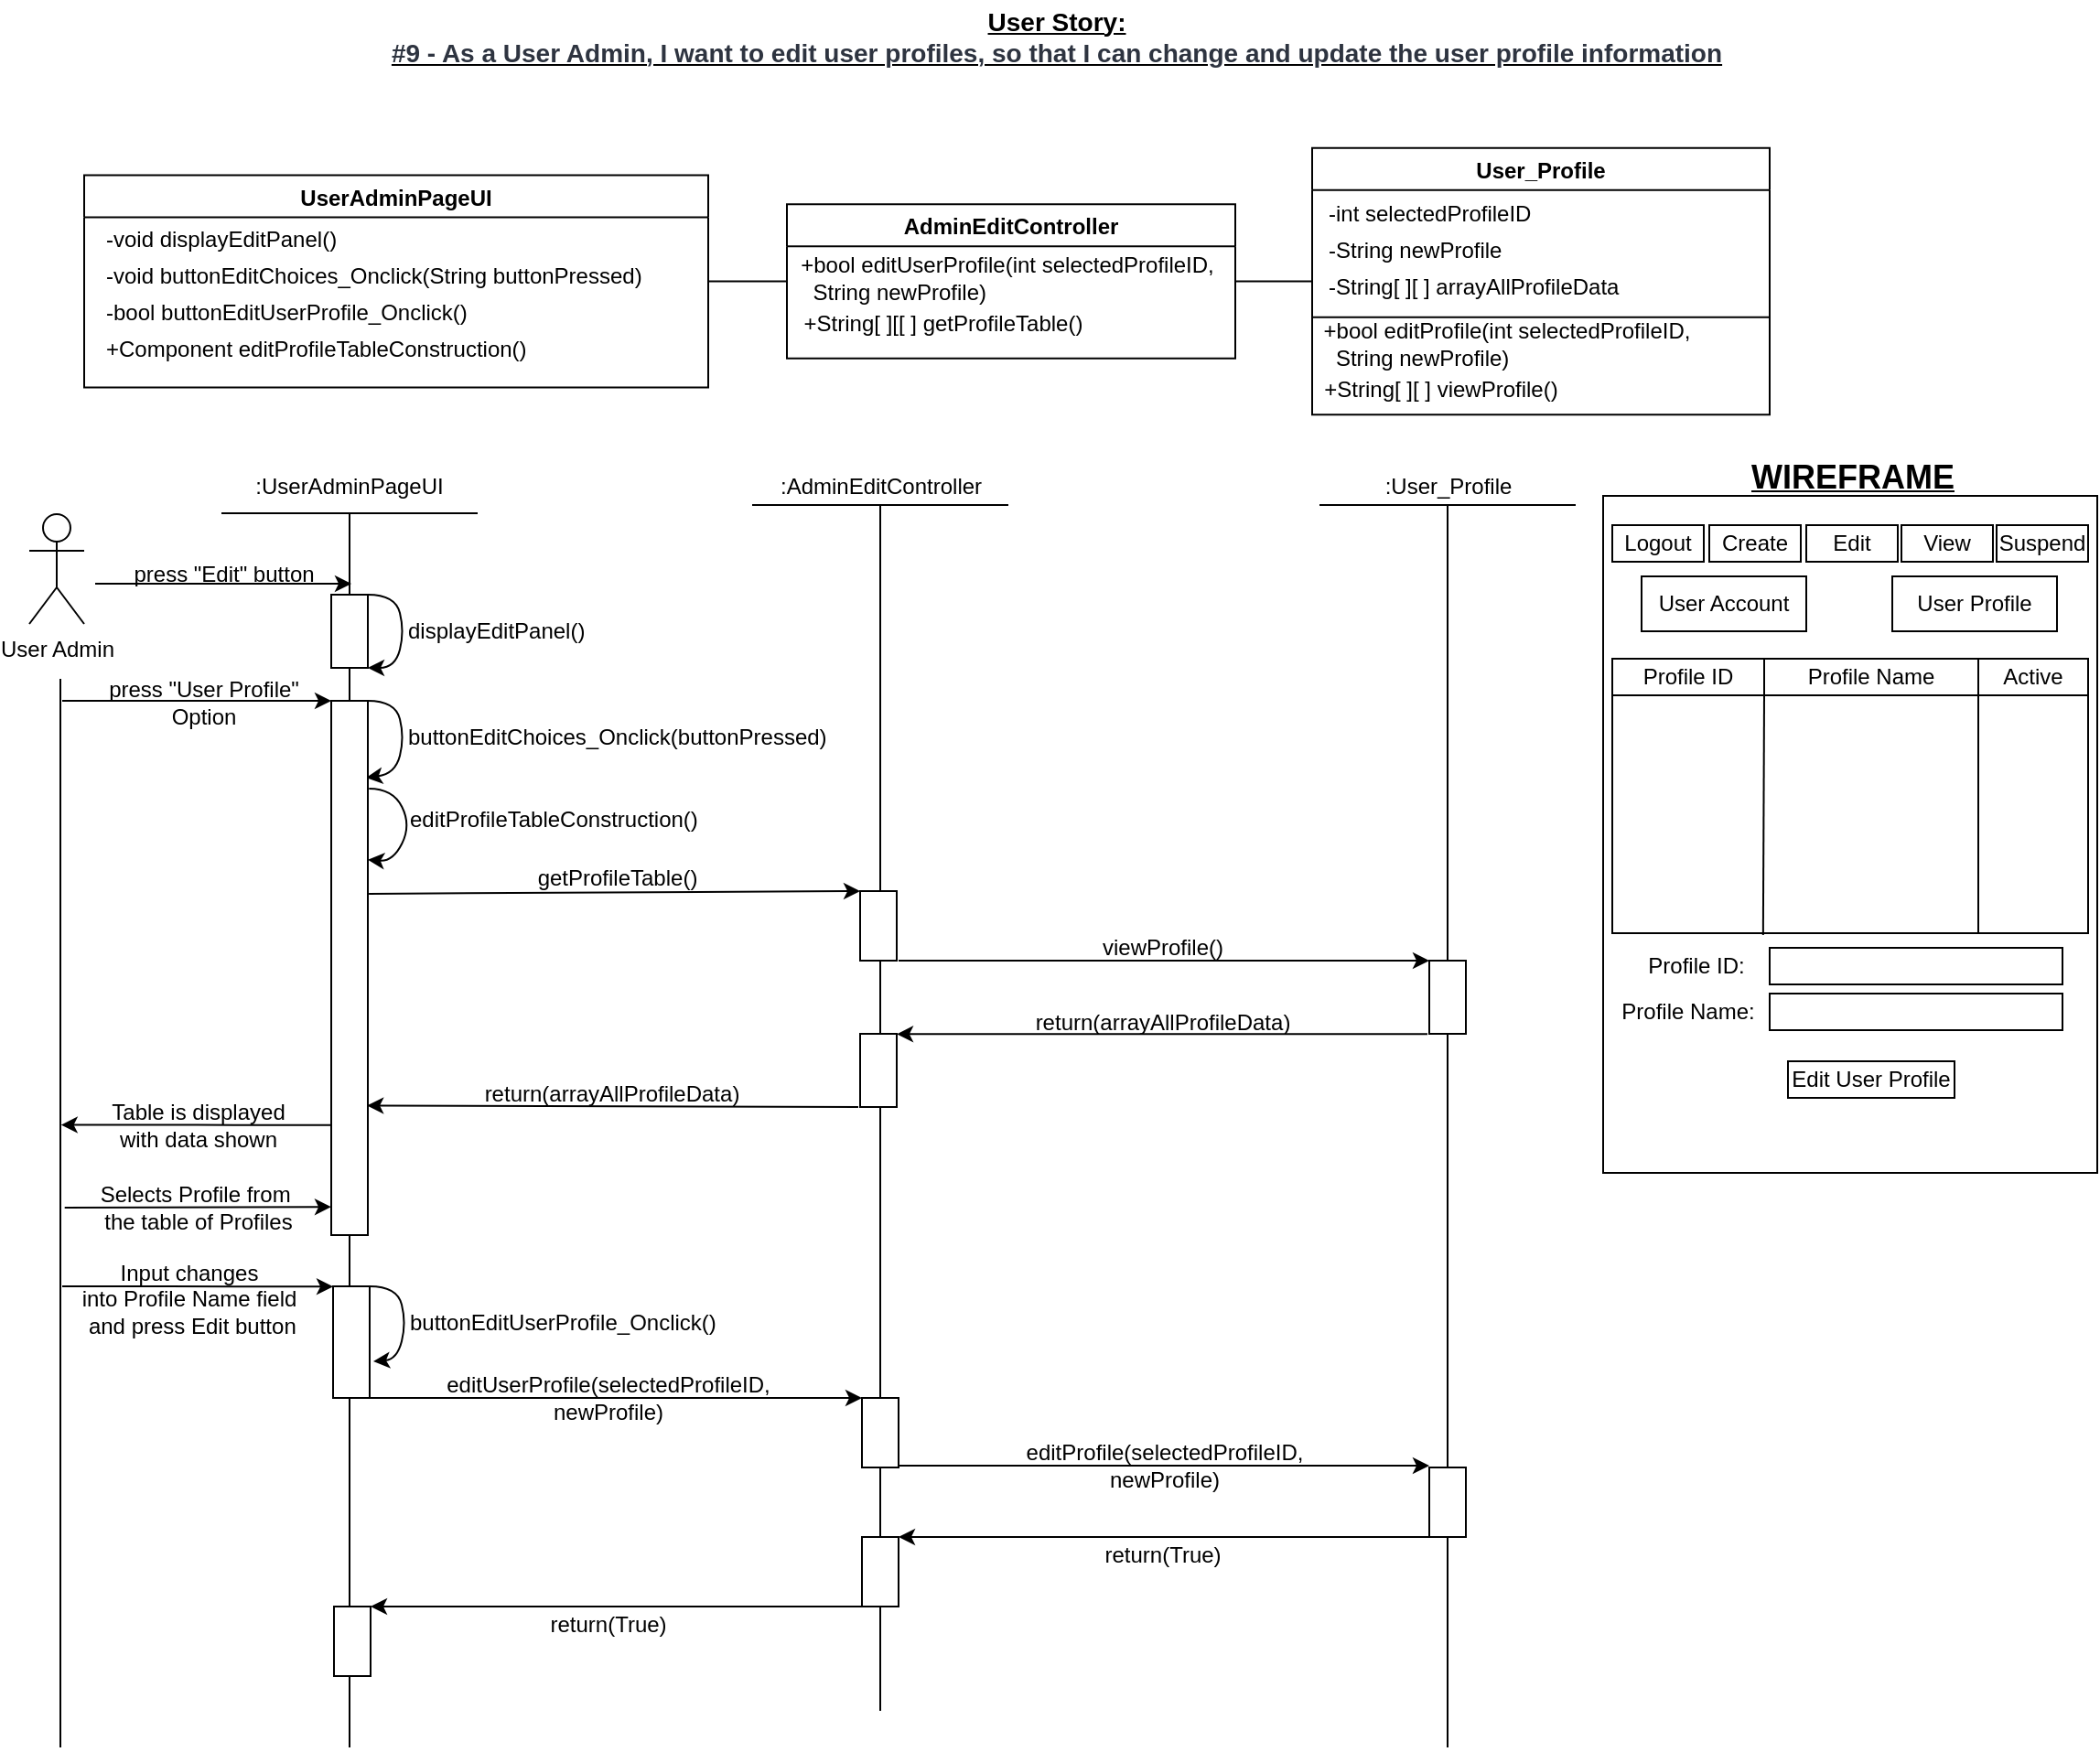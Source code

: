<mxfile version="18.0.1" type="device"><diagram id="1YwtTbQ3Z7pTjlXF4-N0" name="Page-1"><mxGraphModel dx="2237" dy="1708" grid="1" gridSize="10" guides="1" tooltips="1" connect="1" arrows="1" fold="1" page="1" pageScale="1" pageWidth="1169" pageHeight="827" math="0" shadow="0"><root><mxCell id="0"/><mxCell id="1" parent="0"/><mxCell id="haLUxBjH6cShnl7Ug6Ql-109" value="" style="rounded=0;whiteSpace=wrap;html=1;" parent="1" vertex="1"><mxGeometry x="882" y="296" width="270" height="370" as="geometry"/></mxCell><mxCell id="3snV8VC3OuR5L-uNEUc_-36" value="" style="rounded=0;whiteSpace=wrap;html=1;labelBackgroundColor=#FFFFFF;fillColor=none;" parent="1" vertex="1"><mxGeometry x="887" y="385" width="260" height="150" as="geometry"/></mxCell><mxCell id="haLUxBjH6cShnl7Ug6Ql-2" value="UserAdminPageUI" style="swimlane;" parent="1" vertex="1"><mxGeometry x="52" y="120.75" width="341" height="116" as="geometry"/></mxCell><mxCell id="haLUxBjH6cShnl7Ug6Ql-16" value="-void displayEditPanel()" style="text;html=1;align=left;verticalAlign=middle;resizable=0;points=[];autosize=1;strokeColor=none;fillColor=none;" parent="haLUxBjH6cShnl7Ug6Ql-2" vertex="1"><mxGeometry x="10" y="24.75" width="140" height="20" as="geometry"/></mxCell><mxCell id="haLUxBjH6cShnl7Ug6Ql-19" value="+Component editProfileTableConstruction()" style="text;html=1;align=left;verticalAlign=middle;resizable=0;points=[];autosize=1;strokeColor=none;fillColor=none;" parent="haLUxBjH6cShnl7Ug6Ql-2" vertex="1"><mxGeometry x="10" y="84.75" width="250" height="20" as="geometry"/></mxCell><mxCell id="haLUxBjH6cShnl7Ug6Ql-8" value="-void buttonEditChoices_Onclick(String buttonPressed)" style="text;html=1;align=left;verticalAlign=middle;resizable=0;points=[];autosize=1;strokeColor=none;fillColor=none;" parent="haLUxBjH6cShnl7Ug6Ql-2" vertex="1"><mxGeometry x="10" y="44.75" width="310" height="20" as="geometry"/></mxCell><mxCell id="5boBGRs_CYiOxULvytWP-1" value="-bool buttonEditUserProfile_Onclick()" style="text;html=1;align=left;verticalAlign=middle;resizable=0;points=[];autosize=1;strokeColor=none;fillColor=none;" parent="haLUxBjH6cShnl7Ug6Ql-2" vertex="1"><mxGeometry x="10" y="64.75" width="210" height="20" as="geometry"/></mxCell><mxCell id="haLUxBjH6cShnl7Ug6Ql-3" value="AdminEditController" style="swimlane;startSize=23;" parent="1" vertex="1"><mxGeometry x="436" y="136.62" width="245" height="84.25" as="geometry"/></mxCell><mxCell id="haLUxBjH6cShnl7Ug6Ql-6" value="&lt;div style=&quot;text-align: left&quot;&gt;&lt;span&gt;+bool editUserProfile(&lt;/span&gt;&lt;span&gt;int selectedProfileID,&lt;/span&gt;&lt;/div&gt;&lt;div style=&quot;text-align: left&quot;&gt;&lt;span&gt;&amp;nbsp; String newProfile&lt;/span&gt;&lt;span&gt;)&lt;/span&gt;&lt;/div&gt;" style="text;html=1;align=center;verticalAlign=middle;resizable=0;points=[];autosize=1;strokeColor=none;fillColor=none;" parent="haLUxBjH6cShnl7Ug6Ql-3" vertex="1"><mxGeometry y="25.25" width="240" height="30" as="geometry"/></mxCell><mxCell id="LX7pltbs_5qKsJnEepeX-21" value="&lt;div style=&quot;text-align: left&quot;&gt;&lt;span&gt;+String[ ][[ ] getProfileTable()&lt;/span&gt;&lt;/div&gt;" style="text;html=1;align=center;verticalAlign=middle;resizable=0;points=[];autosize=1;strokeColor=none;fillColor=none;" parent="haLUxBjH6cShnl7Ug6Ql-3" vertex="1"><mxGeometry y="55.25" width="170" height="20" as="geometry"/></mxCell><mxCell id="haLUxBjH6cShnl7Ug6Ql-4" value="User_Profile" style="swimlane;" parent="1" vertex="1"><mxGeometry x="723" y="105.88" width="250" height="145.75" as="geometry"/></mxCell><mxCell id="haLUxBjH6cShnl7Ug6Ql-22" value="-String newProfile" style="text;html=1;align=left;verticalAlign=middle;resizable=0;points=[];autosize=1;strokeColor=none;fillColor=none;" parent="haLUxBjH6cShnl7Ug6Ql-4" vertex="1"><mxGeometry x="7" y="46" width="110" height="20" as="geometry"/></mxCell><mxCell id="haLUxBjH6cShnl7Ug6Ql-23" value="" style="endArrow=none;html=1;rounded=0;" parent="haLUxBjH6cShnl7Ug6Ql-4" edge="1"><mxGeometry width="50" height="50" relative="1" as="geometry"><mxPoint y="92.5" as="sourcePoint"/><mxPoint x="250" y="92.5" as="targetPoint"/></mxGeometry></mxCell><mxCell id="3snV8VC3OuR5L-uNEUc_-46" value="&lt;div style=&quot;text-align: left&quot;&gt;&lt;span&gt;+bool editProfile(int selectedProfileID,&lt;/span&gt;&lt;/div&gt;&lt;div style=&quot;text-align: left&quot;&gt;&lt;span&gt;&amp;nbsp; String newProfile&lt;/span&gt;&lt;span&gt;)&lt;/span&gt;&lt;/div&gt;" style="text;html=1;align=center;verticalAlign=middle;resizable=0;points=[];autosize=1;strokeColor=none;fillColor=none;" parent="haLUxBjH6cShnl7Ug6Ql-4" vertex="1"><mxGeometry x="-4" y="92.5" width="220" height="30" as="geometry"/></mxCell><mxCell id="3snV8VC3OuR5L-uNEUc_-48" value="-int selectedProfileID" style="text;html=1;align=left;verticalAlign=middle;resizable=0;points=[];autosize=1;strokeColor=none;fillColor=none;" parent="haLUxBjH6cShnl7Ug6Ql-4" vertex="1"><mxGeometry x="7" y="26" width="130" height="20" as="geometry"/></mxCell><mxCell id="LX7pltbs_5qKsJnEepeX-19" value="-String[ ][ ] arrayAllProfileData" style="text;html=1;align=left;verticalAlign=middle;resizable=0;points=[];autosize=1;strokeColor=none;fillColor=none;" parent="haLUxBjH6cShnl7Ug6Ql-4" vertex="1"><mxGeometry x="7" y="66.25" width="170" height="20" as="geometry"/></mxCell><mxCell id="LX7pltbs_5qKsJnEepeX-22" value="&lt;div style=&quot;text-align: left&quot;&gt;+String[ ][ ] viewProfile()&lt;/div&gt;" style="text;html=1;align=center;verticalAlign=middle;resizable=0;points=[];autosize=1;strokeColor=none;fillColor=none;" parent="haLUxBjH6cShnl7Ug6Ql-4" vertex="1"><mxGeometry y="122.5" width="140" height="20" as="geometry"/></mxCell><mxCell id="haLUxBjH6cShnl7Ug6Ql-25" value="" style="endArrow=none;html=1;rounded=0;exitX=1;exitY=0.5;exitDx=0;exitDy=0;entryX=0;entryY=0.5;entryDx=0;entryDy=0;" parent="1" source="haLUxBjH6cShnl7Ug6Ql-2" target="haLUxBjH6cShnl7Ug6Ql-3" edge="1"><mxGeometry width="50" height="50" relative="1" as="geometry"><mxPoint x="567" y="406" as="sourcePoint"/><mxPoint x="617" y="356" as="targetPoint"/></mxGeometry></mxCell><mxCell id="haLUxBjH6cShnl7Ug6Ql-26" value="" style="endArrow=none;html=1;rounded=0;entryX=0;entryY=0.5;entryDx=0;entryDy=0;exitX=1;exitY=0.5;exitDx=0;exitDy=0;" parent="1" source="haLUxBjH6cShnl7Ug6Ql-3" target="haLUxBjH6cShnl7Ug6Ql-4" edge="1"><mxGeometry width="50" height="50" relative="1" as="geometry"><mxPoint x="567" y="226" as="sourcePoint"/><mxPoint x="567" y="256" as="targetPoint"/></mxGeometry></mxCell><mxCell id="haLUxBjH6cShnl7Ug6Ql-70" style="edgeStyle=orthogonalEdgeStyle;rounded=0;orthogonalLoop=1;jettySize=auto;html=1;entryX=0;entryY=0;entryDx=0;entryDy=0;" parent="1" edge="1"><mxGeometry relative="1" as="geometry"><mxPoint x="198" y="344" as="targetPoint"/><Array as="points"><mxPoint x="108" y="344"/><mxPoint x="108" y="344"/></Array><mxPoint x="58" y="344" as="sourcePoint"/></mxGeometry></mxCell><mxCell id="haLUxBjH6cShnl7Ug6Ql-27" value="User Admin" style="shape=umlActor;verticalLabelPosition=bottom;verticalAlign=top;html=1;outlineConnect=0;" parent="1" vertex="1"><mxGeometry x="22" y="306" width="30" height="60" as="geometry"/></mxCell><mxCell id="haLUxBjH6cShnl7Ug6Ql-29" value=":UserAdminPageUI" style="text;html=1;strokeColor=none;fillColor=none;align=center;verticalAlign=middle;whiteSpace=wrap;rounded=0;" parent="1" vertex="1"><mxGeometry x="167" y="276" width="60" height="30" as="geometry"/></mxCell><mxCell id="haLUxBjH6cShnl7Ug6Ql-30" value=":AdminEditController" style="text;html=1;align=center;verticalAlign=middle;resizable=0;points=[];autosize=1;strokeColor=none;fillColor=none;" parent="1" vertex="1"><mxGeometry x="422" y="281" width="130" height="20" as="geometry"/></mxCell><mxCell id="haLUxBjH6cShnl7Ug6Ql-31" value=":User_Profile" style="text;html=1;align=center;verticalAlign=middle;resizable=0;points=[];autosize=1;strokeColor=none;fillColor=none;" parent="1" vertex="1"><mxGeometry x="757" y="281" width="80" height="20" as="geometry"/></mxCell><mxCell id="haLUxBjH6cShnl7Ug6Ql-32" value="" style="endArrow=none;html=1;rounded=0;" parent="1" edge="1"><mxGeometry width="50" height="50" relative="1" as="geometry"><mxPoint x="127" y="305.52" as="sourcePoint"/><mxPoint x="267" y="305.52" as="targetPoint"/></mxGeometry></mxCell><mxCell id="haLUxBjH6cShnl7Ug6Ql-33" value="" style="endArrow=none;html=1;rounded=0;" parent="1" edge="1"><mxGeometry width="50" height="50" relative="1" as="geometry"><mxPoint x="417" y="301" as="sourcePoint"/><mxPoint x="557" y="301" as="targetPoint"/></mxGeometry></mxCell><mxCell id="haLUxBjH6cShnl7Ug6Ql-34" value="" style="endArrow=none;html=1;rounded=0;" parent="1" edge="1"><mxGeometry width="50" height="50" relative="1" as="geometry"><mxPoint x="727" y="301" as="sourcePoint"/><mxPoint x="867" y="301" as="targetPoint"/></mxGeometry></mxCell><mxCell id="haLUxBjH6cShnl7Ug6Ql-48" value="" style="endArrow=none;html=1;rounded=0;startArrow=none;entryX=0.5;entryY=1;entryDx=0;entryDy=0;entryPerimeter=0;" parent="1" source="3snV8VC3OuR5L-uNEUc_-21" target="haLUxBjH6cShnl7Ug6Ql-30" edge="1"><mxGeometry width="50" height="50" relative="1" as="geometry"><mxPoint x="487" y="1306" as="sourcePoint"/><mxPoint x="485" y="296" as="targetPoint"/></mxGeometry></mxCell><mxCell id="haLUxBjH6cShnl7Ug6Ql-57" value="" style="endArrow=none;html=1;rounded=0;entryX=0.5;entryY=0.982;entryDx=0;entryDy=0;entryPerimeter=0;" parent="1" target="haLUxBjH6cShnl7Ug6Ql-31" edge="1"><mxGeometry width="50" height="50" relative="1" as="geometry"><mxPoint x="797" y="980" as="sourcePoint"/><mxPoint x="797" y="306" as="targetPoint"/></mxGeometry></mxCell><mxCell id="haLUxBjH6cShnl7Ug6Ql-110" value="Logout" style="rounded=0;whiteSpace=wrap;html=1;" parent="1" vertex="1"><mxGeometry x="887" y="312" width="50" height="20" as="geometry"/></mxCell><mxCell id="haLUxBjH6cShnl7Ug6Ql-111" value="Create" style="rounded=0;whiteSpace=wrap;html=1;" parent="1" vertex="1"><mxGeometry x="940" y="312" width="50" height="20" as="geometry"/></mxCell><mxCell id="haLUxBjH6cShnl7Ug6Ql-112" value="Edit&lt;span style=&quot;color: rgba(0 , 0 , 0 , 0) ; font-family: monospace ; font-size: 0px&quot;&gt;%3CmxGraphModel%3E%3Croot%3E%3CmxCell%20id%3D%220%22%2F%3E%3CmxCell%20id%3D%221%22%20parent%3D%220%22%2F%3E%3CmxCell%20id%3D%222%22%20value%3D%22Create%22%20style%3D%22rounded%3D0%3BwhiteSpace%3Dwrap%3Bhtml%3D1%3B%22%20vertex%3D%221%22%20parent%3D%221%22%3E%3CmxGeometry%20x%3D%22966%22%20y%3D%2246%22%20width%3D%2270%22%20height%3D%2220%22%20as%3D%22geometry%22%2F%3E%3C%2FmxCell%3E%3C%2Froot%3E%3C%2FmxGraphModel%3E&lt;/span&gt;" style="rounded=0;whiteSpace=wrap;html=1;" parent="1" vertex="1"><mxGeometry x="993" y="312" width="50" height="20" as="geometry"/></mxCell><mxCell id="haLUxBjH6cShnl7Ug6Ql-115" value="View" style="rounded=0;whiteSpace=wrap;html=1;" parent="1" vertex="1"><mxGeometry x="1045" y="312" width="50" height="20" as="geometry"/></mxCell><mxCell id="haLUxBjH6cShnl7Ug6Ql-116" value="Suspend" style="rounded=0;whiteSpace=wrap;html=1;" parent="1" vertex="1"><mxGeometry x="1097" y="312" width="50" height="20" as="geometry"/></mxCell><mxCell id="haLUxBjH6cShnl7Ug6Ql-117" value="Profile ID:" style="text;html=1;strokeColor=none;fillColor=none;align=center;verticalAlign=middle;whiteSpace=wrap;rounded=0;" parent="1" vertex="1"><mxGeometry x="903" y="538" width="60" height="30" as="geometry"/></mxCell><mxCell id="haLUxBjH6cShnl7Ug6Ql-118" value="Profile Name:" style="text;html=1;strokeColor=none;fillColor=none;align=center;verticalAlign=middle;whiteSpace=wrap;rounded=0;" parent="1" vertex="1"><mxGeometry x="887" y="563" width="83" height="30" as="geometry"/></mxCell><mxCell id="haLUxBjH6cShnl7Ug6Ql-119" value="" style="rounded=0;whiteSpace=wrap;html=1;" parent="1" vertex="1"><mxGeometry x="973" y="543" width="160" height="20" as="geometry"/></mxCell><mxCell id="haLUxBjH6cShnl7Ug6Ql-120" value="" style="rounded=0;whiteSpace=wrap;html=1;" parent="1" vertex="1"><mxGeometry x="973" y="568" width="160" height="20" as="geometry"/></mxCell><mxCell id="haLUxBjH6cShnl7Ug6Ql-123" value="Edit User Profile" style="rounded=0;whiteSpace=wrap;html=1;" parent="1" vertex="1"><mxGeometry x="983" y="605" width="91" height="20" as="geometry"/></mxCell><mxCell id="haLUxBjH6cShnl7Ug6Ql-124" value="&lt;b&gt;&lt;u&gt;&lt;font style=&quot;font-size: 18px&quot;&gt;WIREFRAME&lt;/font&gt;&lt;/u&gt;&lt;/b&gt;" style="text;html=1;align=center;verticalAlign=middle;resizable=0;points=[];autosize=1;strokeColor=none;fillColor=none;" parent="1" vertex="1"><mxGeometry x="953" y="276" width="130" height="20" as="geometry"/></mxCell><mxCell id="wWWZvd4En1-HustH4XMh-6" value="press &quot;Edit&quot; button" style="text;html=1;align=center;verticalAlign=middle;resizable=0;points=[];autosize=1;strokeColor=none;fillColor=none;" parent="1" vertex="1"><mxGeometry x="73" y="329" width="110" height="20" as="geometry"/></mxCell><mxCell id="wWWZvd4En1-HustH4XMh-27" value="" style="endArrow=none;html=1;rounded=0;fontSize=17;" parent="1" edge="1"><mxGeometry width="50" height="50" relative="1" as="geometry"><mxPoint x="197" y="980" as="sourcePoint"/><mxPoint x="197" y="306" as="targetPoint"/></mxGeometry></mxCell><mxCell id="3snV8VC3OuR5L-uNEUc_-1" value="" style="curved=1;endArrow=classic;html=1;rounded=0;entryX=1;entryY=1;entryDx=0;entryDy=0;exitX=1;exitY=0;exitDx=0;exitDy=0;" parent="1" source="3snV8VC3OuR5L-uNEUc_-2" target="3snV8VC3OuR5L-uNEUc_-2" edge="1"><mxGeometry width="50" height="50" relative="1" as="geometry"><mxPoint x="202" y="410" as="sourcePoint"/><mxPoint x="252" y="360" as="targetPoint"/><Array as="points"><mxPoint x="222" y="350"/><mxPoint x="227" y="370"/><mxPoint x="222" y="390"/></Array></mxGeometry></mxCell><mxCell id="3snV8VC3OuR5L-uNEUc_-2" value="" style="rounded=0;whiteSpace=wrap;html=1;" parent="1" vertex="1"><mxGeometry x="187" y="350" width="20" height="40" as="geometry"/></mxCell><mxCell id="3snV8VC3OuR5L-uNEUc_-6" value="displayEditPanel()" style="text;html=1;align=left;verticalAlign=middle;resizable=0;points=[];autosize=1;strokeColor=none;fillColor=none;" parent="1" vertex="1"><mxGeometry x="227" y="360" width="110" height="20" as="geometry"/></mxCell><mxCell id="3snV8VC3OuR5L-uNEUc_-7" style="edgeStyle=orthogonalEdgeStyle;rounded=0;orthogonalLoop=1;jettySize=auto;html=1;entryX=-0.043;entryY=0.372;entryDx=0;entryDy=0;entryPerimeter=0;" parent="1" edge="1"><mxGeometry relative="1" as="geometry"><mxPoint x="187" y="684.624" as="targetPoint"/><Array as="points"><mxPoint x="186.86" y="685"/></Array><mxPoint x="41.36" y="685" as="sourcePoint"/></mxGeometry></mxCell><mxCell id="3snV8VC3OuR5L-uNEUc_-8" value="Selects Profile from&amp;nbsp;&lt;br&gt;the table of Profiles" style="text;html=1;align=center;verticalAlign=middle;resizable=0;points=[];autosize=1;strokeColor=none;fillColor=none;" parent="1" vertex="1"><mxGeometry x="54.36" y="670" width="120" height="30" as="geometry"/></mxCell><mxCell id="3snV8VC3OuR5L-uNEUc_-10" value="" style="curved=1;endArrow=classic;html=1;rounded=0;exitX=1;exitY=0;exitDx=0;exitDy=0;entryX=1.017;entryY=0.318;entryDx=0;entryDy=0;entryPerimeter=0;" parent="1" edge="1"><mxGeometry width="50" height="50" relative="1" as="geometry"><mxPoint x="207.66" y="456" as="sourcePoint"/><mxPoint x="207.0" y="494.856" as="targetPoint"/><Array as="points"><mxPoint x="220.66" y="456"/><mxPoint x="230.66" y="476"/><mxPoint x="220.66" y="496"/></Array></mxGeometry></mxCell><mxCell id="3snV8VC3OuR5L-uNEUc_-12" value="editProfileTableConstruction()" style="text;html=1;align=left;verticalAlign=middle;resizable=0;points=[];autosize=1;strokeColor=none;fillColor=none;" parent="1" vertex="1"><mxGeometry x="227.66" y="463" width="170" height="20" as="geometry"/></mxCell><mxCell id="3snV8VC3OuR5L-uNEUc_-13" style="edgeStyle=orthogonalEdgeStyle;rounded=0;orthogonalLoop=1;jettySize=auto;html=1;entryX=0;entryY=0;entryDx=0;entryDy=0;" parent="1" edge="1"><mxGeometry relative="1" as="geometry"><mxPoint x="188" y="728.18" as="targetPoint"/><Array as="points"><mxPoint x="98" y="728"/></Array><mxPoint x="40" y="728" as="sourcePoint"/></mxGeometry></mxCell><mxCell id="3snV8VC3OuR5L-uNEUc_-14" value="Input changes&lt;br&gt;into Profile Name field&lt;br&gt;&amp;nbsp;and press Edit button" style="text;html=1;align=center;verticalAlign=middle;resizable=0;points=[];autosize=1;strokeColor=none;fillColor=none;" parent="1" vertex="1"><mxGeometry x="43.5" y="710" width="130" height="50" as="geometry"/></mxCell><mxCell id="3snV8VC3OuR5L-uNEUc_-15" value="" style="curved=1;endArrow=classic;html=1;rounded=0;exitX=1;exitY=0;exitDx=0;exitDy=0;" parent="1" source="3snV8VC3OuR5L-uNEUc_-16" edge="1"><mxGeometry width="50" height="50" relative="1" as="geometry"><mxPoint x="203" y="788" as="sourcePoint"/><mxPoint x="210" y="769" as="targetPoint"/><Array as="points"><mxPoint x="223" y="728"/><mxPoint x="228" y="748"/><mxPoint x="223" y="768"/></Array></mxGeometry></mxCell><mxCell id="3snV8VC3OuR5L-uNEUc_-16" value="" style="rounded=0;whiteSpace=wrap;html=1;" parent="1" vertex="1"><mxGeometry x="188" y="728" width="20" height="61" as="geometry"/></mxCell><mxCell id="3snV8VC3OuR5L-uNEUc_-17" value="buttonEditUserProfile_Onclick()" style="text;html=1;align=left;verticalAlign=middle;resizable=0;points=[];autosize=1;strokeColor=none;fillColor=none;" parent="1" vertex="1"><mxGeometry x="228" y="738" width="180" height="20" as="geometry"/></mxCell><mxCell id="3snV8VC3OuR5L-uNEUc_-19" value="" style="endArrow=classic;html=1;rounded=0;" parent="1" edge="1"><mxGeometry width="50" height="50" relative="1" as="geometry"><mxPoint x="205" y="789.0" as="sourcePoint"/><mxPoint x="477" y="789" as="targetPoint"/></mxGeometry></mxCell><mxCell id="3snV8VC3OuR5L-uNEUc_-20" value="editUserProfile(selectedProfileID,&lt;br&gt;newProfile)" style="text;html=1;align=center;verticalAlign=middle;resizable=0;points=[];autosize=1;strokeColor=none;fillColor=none;" parent="1" vertex="1"><mxGeometry x="243" y="774.0" width="190" height="30" as="geometry"/></mxCell><mxCell id="3snV8VC3OuR5L-uNEUc_-21" value="" style="rounded=0;whiteSpace=wrap;html=1;" parent="1" vertex="1"><mxGeometry x="477" y="789" width="20" height="38" as="geometry"/></mxCell><mxCell id="3snV8VC3OuR5L-uNEUc_-22" value="" style="endArrow=none;html=1;rounded=0;startArrow=none;entryX=0.5;entryY=1;entryDx=0;entryDy=0;entryPerimeter=0;" parent="1" target="3snV8VC3OuR5L-uNEUc_-21" edge="1"><mxGeometry width="50" height="50" relative="1" as="geometry"><mxPoint x="487" y="960" as="sourcePoint"/><mxPoint x="487" y="275" as="targetPoint"/></mxGeometry></mxCell><mxCell id="3snV8VC3OuR5L-uNEUc_-23" value="" style="endArrow=classic;html=1;rounded=0;entryX=0;entryY=0;entryDx=0;entryDy=0;" parent="1" edge="1"><mxGeometry width="50" height="50" relative="1" as="geometry"><mxPoint x="497" y="826.0" as="sourcePoint"/><mxPoint x="787" y="826" as="targetPoint"/></mxGeometry></mxCell><mxCell id="3snV8VC3OuR5L-uNEUc_-24" value="editProfile(selectedProfileID,&lt;br&gt;newProfile)" style="text;html=1;align=center;verticalAlign=middle;resizable=0;points=[];autosize=1;strokeColor=none;fillColor=none;" parent="1" vertex="1"><mxGeometry x="557" y="811" width="170" height="30" as="geometry"/></mxCell><mxCell id="3snV8VC3OuR5L-uNEUc_-25" value="" style="rounded=0;whiteSpace=wrap;html=1;" parent="1" vertex="1"><mxGeometry x="787" y="827" width="20" height="38" as="geometry"/></mxCell><mxCell id="3snV8VC3OuR5L-uNEUc_-27" value="" style="endArrow=classic;html=1;rounded=0;exitX=0;exitY=1;exitDx=0;exitDy=0;entryX=1;entryY=0;entryDx=0;entryDy=0;" parent="1" source="3snV8VC3OuR5L-uNEUc_-25" target="3snV8VC3OuR5L-uNEUc_-28" edge="1"><mxGeometry width="50" height="50" relative="1" as="geometry"><mxPoint x="496" y="1061" as="sourcePoint"/><mxPoint x="517" y="1101" as="targetPoint"/></mxGeometry></mxCell><mxCell id="3snV8VC3OuR5L-uNEUc_-28" value="" style="rounded=0;whiteSpace=wrap;html=1;" parent="1" vertex="1"><mxGeometry x="477" y="865" width="20" height="38" as="geometry"/></mxCell><mxCell id="3snV8VC3OuR5L-uNEUc_-29" value="return(True)" style="text;html=1;align=center;verticalAlign=middle;resizable=0;points=[];autosize=1;strokeColor=none;fillColor=none;" parent="1" vertex="1"><mxGeometry x="601" y="865" width="80" height="20" as="geometry"/></mxCell><mxCell id="3snV8VC3OuR5L-uNEUc_-31" value="" style="endArrow=classic;html=1;rounded=0;exitX=0;exitY=1;exitDx=0;exitDy=0;entryX=1;entryY=0;entryDx=0;entryDy=0;" parent="1" source="3snV8VC3OuR5L-uNEUc_-28" target="3snV8VC3OuR5L-uNEUc_-33" edge="1"><mxGeometry width="50" height="50" relative="1" as="geometry"><mxPoint x="467" y="1081" as="sourcePoint"/><mxPoint x="217" y="1078" as="targetPoint"/></mxGeometry></mxCell><mxCell id="3snV8VC3OuR5L-uNEUc_-32" value="return(True)" style="text;html=1;align=center;verticalAlign=middle;resizable=0;points=[];autosize=1;strokeColor=none;fillColor=none;" parent="1" vertex="1"><mxGeometry x="298" y="903" width="80" height="20" as="geometry"/></mxCell><mxCell id="3snV8VC3OuR5L-uNEUc_-33" value="" style="rounded=0;whiteSpace=wrap;html=1;" parent="1" vertex="1"><mxGeometry x="188.5" y="903" width="20" height="38" as="geometry"/></mxCell><mxCell id="3snV8VC3OuR5L-uNEUc_-39" value="Profile ID" style="text;html=1;strokeColor=default;fillColor=none;align=center;verticalAlign=middle;whiteSpace=wrap;rounded=0;labelBackgroundColor=#FFFFFF;" parent="1" vertex="1"><mxGeometry x="887" y="385" width="83" height="20" as="geometry"/></mxCell><mxCell id="3snV8VC3OuR5L-uNEUc_-40" value="Profile Name" style="text;html=1;strokeColor=default;fillColor=none;align=center;verticalAlign=middle;whiteSpace=wrap;rounded=0;labelBackgroundColor=#FFFFFF;" parent="1" vertex="1"><mxGeometry x="970" y="385" width="117" height="20" as="geometry"/></mxCell><mxCell id="3snV8VC3OuR5L-uNEUc_-42" value="Active" style="text;html=1;strokeColor=default;fillColor=none;align=center;verticalAlign=middle;whiteSpace=wrap;rounded=0;labelBackgroundColor=#FFFFFF;" parent="1" vertex="1"><mxGeometry x="1087" y="385" width="60" height="20" as="geometry"/></mxCell><mxCell id="3snV8VC3OuR5L-uNEUc_-43" value="" style="endArrow=none;html=1;rounded=0;entryX=0;entryY=1;entryDx=0;entryDy=0;exitX=0.317;exitY=1.007;exitDx=0;exitDy=0;exitPerimeter=0;" parent="1" source="3snV8VC3OuR5L-uNEUc_-36" target="3snV8VC3OuR5L-uNEUc_-40" edge="1"><mxGeometry width="50" height="50" relative="1" as="geometry"><mxPoint x="947" y="535" as="sourcePoint"/><mxPoint x="953" y="429.17" as="targetPoint"/></mxGeometry></mxCell><mxCell id="3snV8VC3OuR5L-uNEUc_-45" value="" style="endArrow=none;html=1;rounded=0;entryX=0;entryY=1;entryDx=0;entryDy=0;" parent="1" edge="1"><mxGeometry width="50" height="50" relative="1" as="geometry"><mxPoint x="1087.0" y="535" as="sourcePoint"/><mxPoint x="1087.0" y="405" as="targetPoint"/></mxGeometry></mxCell><mxCell id="eKWEOXIC-5w6nnSlljw1-1" value="&lt;b&gt;&lt;u&gt;&lt;font style=&quot;font-size: 14px&quot;&gt;User Story:&lt;/font&gt;&lt;br&gt;&lt;/u&gt;&lt;/b&gt;&lt;b&gt;&lt;u&gt;&lt;span style=&quot;color: rgb(46 , 52 , 64) ; font-size: 14px ; background-color: rgb(255 , 255 , 255)&quot;&gt;#9 - As a User Admin, I want to edit user profiles, so that I can change and update the user profile information&lt;/span&gt;&lt;/u&gt;&lt;/b&gt;&lt;b&gt;&lt;u&gt;&lt;span style=&quot;color: rgb(46 , 52 , 64) ; font-family: , &amp;#34;arial&amp;#34; , &amp;#34;helvetica&amp;#34; , sans-serif ; font-size: 14px ; background-color: rgb(255 , 255 , 255)&quot;&gt;&lt;br&gt;&lt;/span&gt;&lt;/u&gt;&lt;/b&gt;" style="text;html=1;align=center;verticalAlign=middle;resizable=0;points=[];autosize=1;strokeColor=none;fillColor=none;" parent="1" vertex="1"><mxGeometry x="213" y="25" width="740" height="40" as="geometry"/></mxCell><mxCell id="5boBGRs_CYiOxULvytWP-2" style="edgeStyle=orthogonalEdgeStyle;rounded=0;orthogonalLoop=1;jettySize=auto;html=1;entryX=0;entryY=0;entryDx=0;entryDy=0;" parent="1" target="5boBGRs_CYiOxULvytWP-9" edge="1"><mxGeometry relative="1" as="geometry"><mxPoint x="187" y="409" as="targetPoint"/><Array as="points"><mxPoint x="150" y="408"/><mxPoint x="150" y="408"/></Array><mxPoint x="40" y="408" as="sourcePoint"/></mxGeometry></mxCell><mxCell id="5boBGRs_CYiOxULvytWP-3" value="press &quot;User Profile&quot;&lt;br&gt;Option" style="text;html=1;align=center;verticalAlign=middle;resizable=0;points=[];autosize=1;strokeColor=none;fillColor=none;" parent="1" vertex="1"><mxGeometry x="57" y="394" width="120" height="30" as="geometry"/></mxCell><mxCell id="5boBGRs_CYiOxULvytWP-6" value="" style="endArrow=none;html=1;rounded=0;" parent="1" edge="1"><mxGeometry width="50" height="50" relative="1" as="geometry"><mxPoint x="39" y="980" as="sourcePoint"/><mxPoint x="39" y="396" as="targetPoint"/></mxGeometry></mxCell><mxCell id="5boBGRs_CYiOxULvytWP-8" value="" style="curved=1;endArrow=classic;html=1;rounded=0;entryX=0.95;entryY=0.144;entryDx=0;entryDy=0;exitX=1;exitY=0;exitDx=0;exitDy=0;entryPerimeter=0;" parent="1" source="5boBGRs_CYiOxULvytWP-9" target="5boBGRs_CYiOxULvytWP-9" edge="1"><mxGeometry width="50" height="50" relative="1" as="geometry"><mxPoint x="202" y="468" as="sourcePoint"/><mxPoint x="252" y="418" as="targetPoint"/><Array as="points"><mxPoint x="222" y="408"/><mxPoint x="227" y="428"/><mxPoint x="222" y="448"/></Array></mxGeometry></mxCell><mxCell id="LX7pltbs_5qKsJnEepeX-24" style="edgeStyle=orthogonalEdgeStyle;rounded=0;orthogonalLoop=1;jettySize=auto;html=1;exitX=0.15;exitY=0.794;exitDx=0;exitDy=0;exitPerimeter=0;" parent="1" source="5boBGRs_CYiOxULvytWP-9" edge="1"><mxGeometry relative="1" as="geometry"><mxPoint x="39.36" y="639.8" as="targetPoint"/><mxPoint x="169.36" y="639.8" as="sourcePoint"/><Array as="points"/></mxGeometry></mxCell><mxCell id="5boBGRs_CYiOxULvytWP-9" value="" style="rounded=0;whiteSpace=wrap;html=1;" parent="1" vertex="1"><mxGeometry x="187" y="408" width="20" height="292" as="geometry"/></mxCell><mxCell id="5boBGRs_CYiOxULvytWP-10" value="buttonEditChoices_Onclick(buttonPressed)" style="text;html=1;align=left;verticalAlign=middle;resizable=0;points=[];autosize=1;strokeColor=none;fillColor=none;" parent="1" vertex="1"><mxGeometry x="227" y="418" width="240" height="20" as="geometry"/></mxCell><mxCell id="5boBGRs_CYiOxULvytWP-16" value="User Account" style="rounded=0;whiteSpace=wrap;html=1;" parent="1" vertex="1"><mxGeometry x="903" y="340" width="90" height="30" as="geometry"/></mxCell><mxCell id="5boBGRs_CYiOxULvytWP-17" value="User Profile" style="rounded=0;whiteSpace=wrap;html=1;" parent="1" vertex="1"><mxGeometry x="1040" y="340" width="90" height="30" as="geometry"/></mxCell><mxCell id="LX7pltbs_5qKsJnEepeX-7" value="" style="endArrow=classic;html=1;rounded=0;entryX=0;entryY=0;entryDx=0;entryDy=0;exitX=1.015;exitY=0.391;exitDx=0;exitDy=0;exitPerimeter=0;" parent="1" target="LX7pltbs_5qKsJnEepeX-8" edge="1"><mxGeometry width="50" height="50" relative="1" as="geometry"><mxPoint x="207.55" y="513.442" as="sourcePoint"/><mxPoint x="474.25" y="485.83" as="targetPoint"/></mxGeometry></mxCell><mxCell id="LX7pltbs_5qKsJnEepeX-8" value="" style="rounded=0;whiteSpace=wrap;html=1;" parent="1" vertex="1"><mxGeometry x="476" y="512.0" width="20" height="38" as="geometry"/></mxCell><mxCell id="LX7pltbs_5qKsJnEepeX-9" value="" style="endArrow=classic;html=1;rounded=0;exitX=0;exitY=1;exitDx=0;exitDy=0;entryX=0.967;entryY=0.833;entryDx=0;entryDy=0;entryPerimeter=0;" parent="1" edge="1"><mxGeometry width="50" height="50" relative="1" as="geometry"><mxPoint x="475.0" y="630.0" as="sourcePoint"/><mxPoint x="206.59" y="629.246" as="targetPoint"/></mxGeometry></mxCell><mxCell id="LX7pltbs_5qKsJnEepeX-10" value="return(&lt;span style=&quot;text-align: left&quot;&gt;arrayAllProfileData&lt;/span&gt;)" style="text;html=1;align=center;verticalAlign=middle;resizable=0;points=[];autosize=1;strokeColor=none;fillColor=none;" parent="1" vertex="1"><mxGeometry x="265" y="613.0" width="150" height="20" as="geometry"/></mxCell><mxCell id="LX7pltbs_5qKsJnEepeX-11" value="" style="endArrow=classic;html=1;rounded=0;entryX=0;entryY=0;entryDx=0;entryDy=0;" parent="1" edge="1"><mxGeometry width="50" height="50" relative="1" as="geometry"><mxPoint x="497.0" y="550.0" as="sourcePoint"/><mxPoint x="787.0" y="550.0" as="targetPoint"/></mxGeometry></mxCell><mxCell id="LX7pltbs_5qKsJnEepeX-12" value="viewProfile()" style="text;html=1;align=center;verticalAlign=middle;resizable=0;points=[];autosize=1;strokeColor=none;fillColor=none;" parent="1" vertex="1"><mxGeometry x="601" y="533" width="80" height="20" as="geometry"/></mxCell><mxCell id="LX7pltbs_5qKsJnEepeX-13" value="" style="rounded=0;whiteSpace=wrap;html=1;" parent="1" vertex="1"><mxGeometry x="787" y="550" width="20" height="40" as="geometry"/></mxCell><mxCell id="LX7pltbs_5qKsJnEepeX-14" value="" style="endArrow=classic;html=1;rounded=0;exitX=0;exitY=1;exitDx=0;exitDy=0;entryX=1;entryY=0;entryDx=0;entryDy=0;" parent="1" edge="1"><mxGeometry width="50" height="50" relative="1" as="geometry"><mxPoint x="786.0" y="590.17" as="sourcePoint"/><mxPoint x="496.0" y="590.17" as="targetPoint"/></mxGeometry></mxCell><mxCell id="LX7pltbs_5qKsJnEepeX-15" value="&lt;div style=&quot;text-align: left&quot;&gt;&lt;/div&gt;&lt;span style=&quot;text-align: left&quot;&gt;return(arrayAllProfileData&lt;/span&gt;&lt;span style=&quot;text-align: left&quot;&gt;)&lt;/span&gt;&lt;span style=&quot;text-align: left&quot;&gt;&lt;br&gt;&lt;/span&gt;" style="text;html=1;align=center;verticalAlign=middle;resizable=0;points=[];autosize=1;strokeColor=none;fillColor=none;" parent="1" vertex="1"><mxGeometry x="566" y="574.42" width="150" height="20" as="geometry"/></mxCell><mxCell id="LX7pltbs_5qKsJnEepeX-16" value="" style="rounded=0;whiteSpace=wrap;html=1;" parent="1" vertex="1"><mxGeometry x="476" y="590" width="20" height="40" as="geometry"/></mxCell><mxCell id="LX7pltbs_5qKsJnEepeX-17" value="getProfileTable()" style="text;html=1;align=center;verticalAlign=middle;resizable=0;points=[];autosize=1;strokeColor=none;fillColor=none;" parent="1" vertex="1"><mxGeometry x="293" y="495.0" width="100" height="20" as="geometry"/></mxCell><mxCell id="LX7pltbs_5qKsJnEepeX-25" value="Table is displayed&lt;br&gt;with data shown" style="text;html=1;align=center;verticalAlign=middle;resizable=0;points=[];autosize=1;strokeColor=none;fillColor=none;" parent="1" vertex="1"><mxGeometry x="59.36" y="625" width="110" height="30" as="geometry"/></mxCell></root></mxGraphModel></diagram></mxfile>
